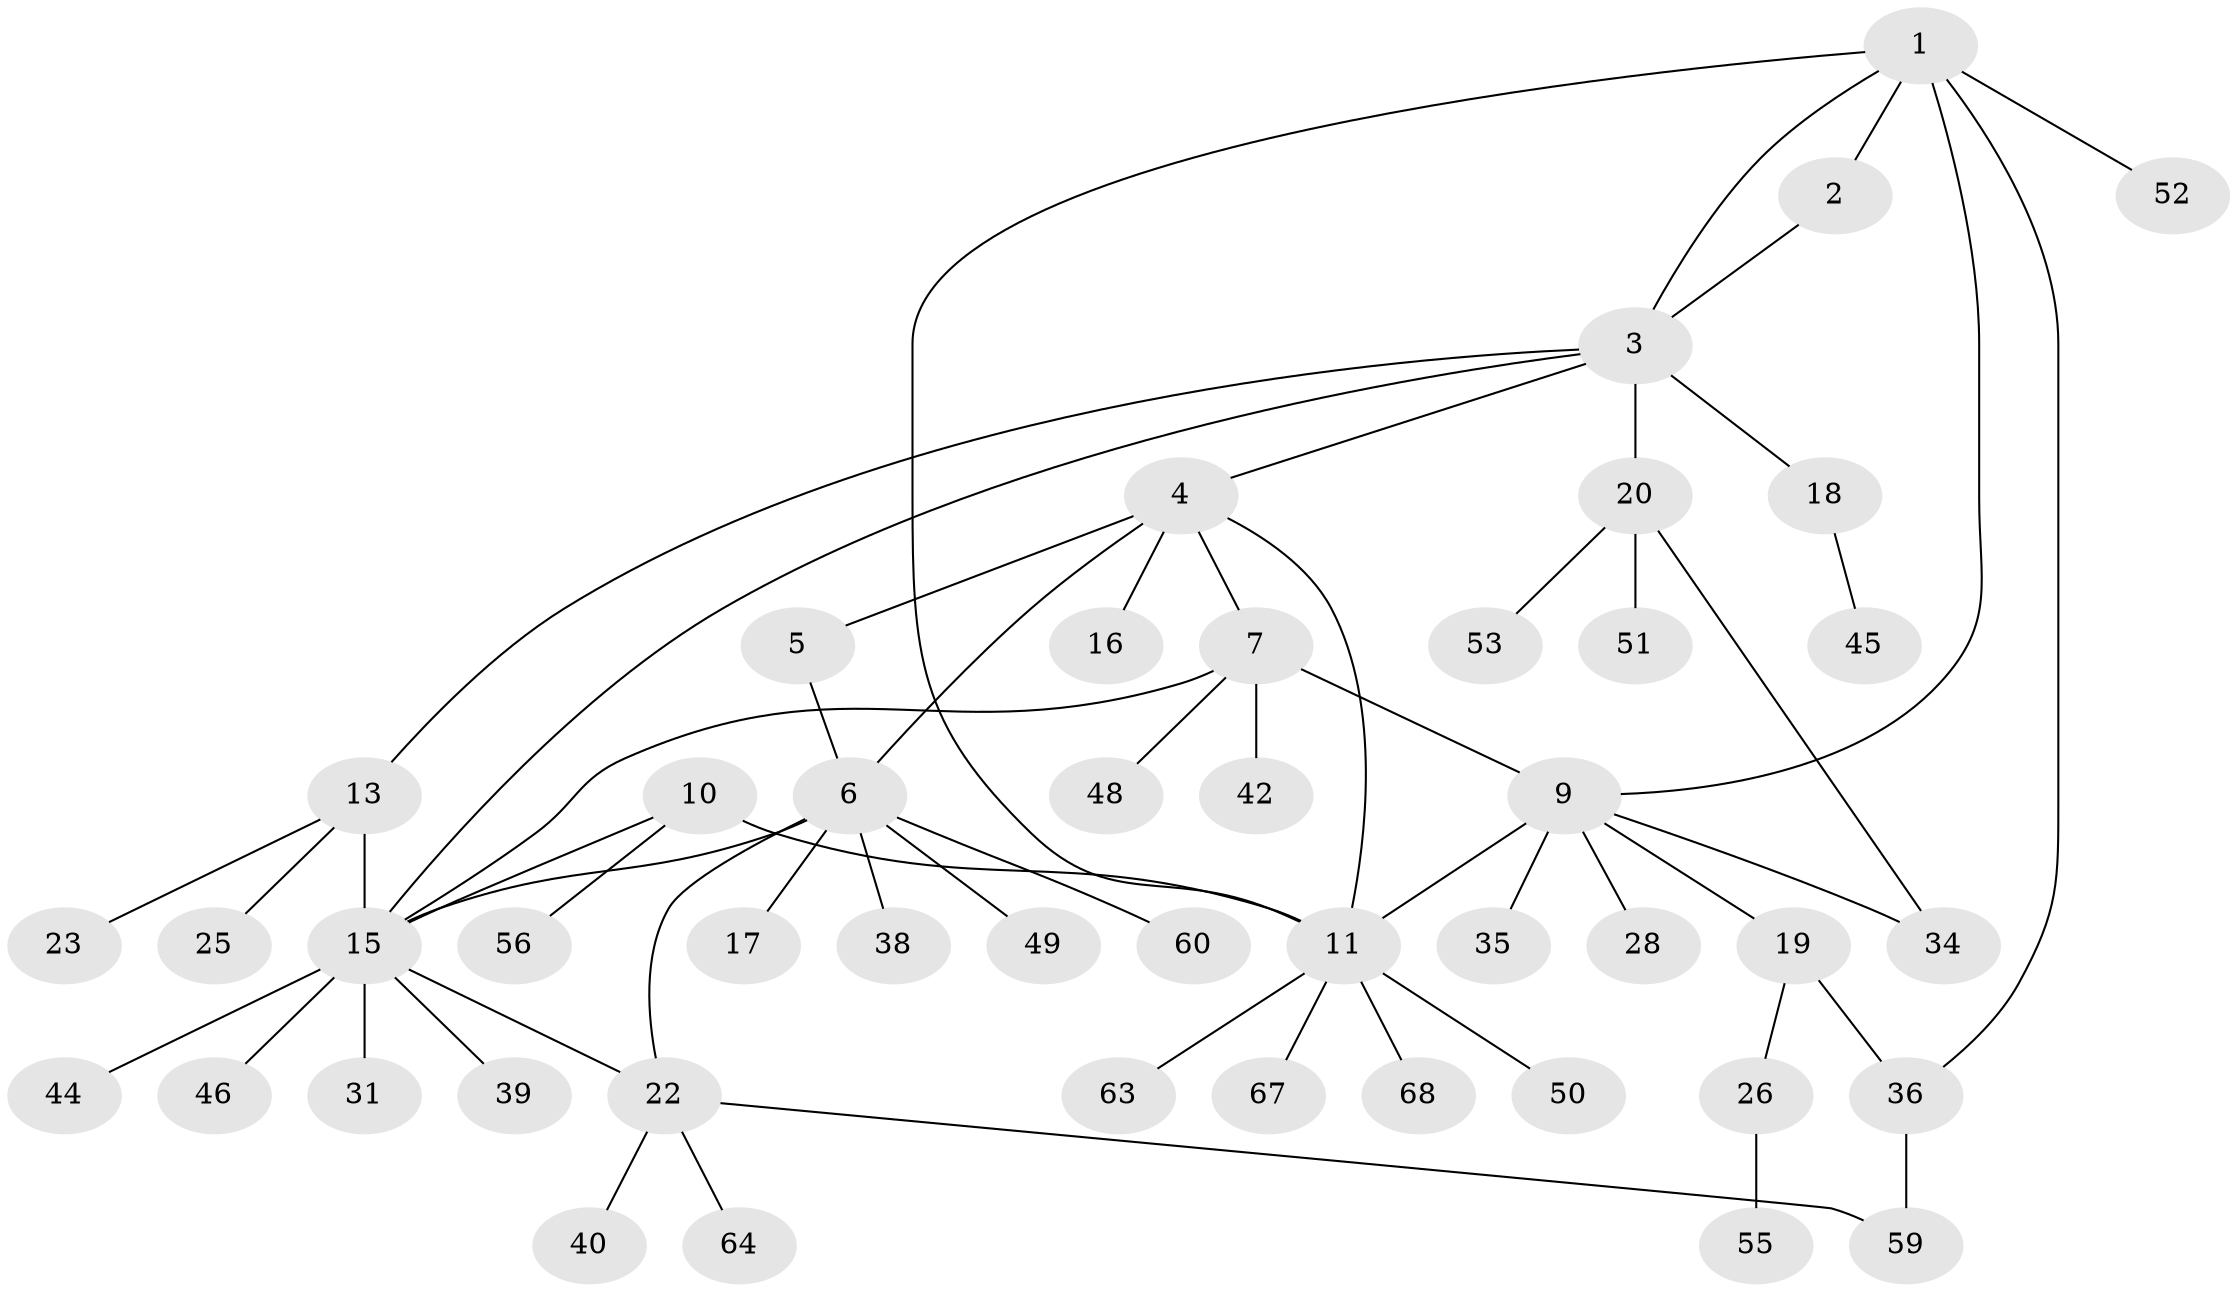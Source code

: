 // Generated by graph-tools (version 1.1) at 2025/24/03/03/25 07:24:11]
// undirected, 47 vertices, 59 edges
graph export_dot {
graph [start="1"]
  node [color=gray90,style=filled];
  1 [super="+41"];
  2;
  3 [super="+33"];
  4 [super="+47"];
  5;
  6 [super="+24"];
  7 [super="+8"];
  9 [super="+30"];
  10 [super="+43"];
  11 [super="+12"];
  13 [super="+14"];
  15 [super="+37"];
  16;
  17;
  18 [super="+21"];
  19 [super="+32"];
  20 [super="+27"];
  22 [super="+61"];
  23 [super="+29"];
  25;
  26;
  28;
  31;
  34;
  35;
  36 [super="+66"];
  38;
  39;
  40;
  42 [super="+54"];
  44;
  45;
  46;
  48;
  49;
  50;
  51 [super="+58"];
  52;
  53;
  55 [super="+57"];
  56;
  59 [super="+65"];
  60 [super="+62"];
  63;
  64;
  67;
  68;
  1 -- 2;
  1 -- 3;
  1 -- 9;
  1 -- 11;
  1 -- 36;
  1 -- 52;
  2 -- 3;
  3 -- 4;
  3 -- 18;
  3 -- 20;
  3 -- 15;
  3 -- 13;
  4 -- 5;
  4 -- 6;
  4 -- 16;
  4 -- 11;
  4 -- 7;
  5 -- 6;
  6 -- 15;
  6 -- 17;
  6 -- 22;
  6 -- 38;
  6 -- 49;
  6 -- 60;
  7 -- 9 [weight=2];
  7 -- 48;
  7 -- 42;
  7 -- 15;
  9 -- 19;
  9 -- 28;
  9 -- 34;
  9 -- 35;
  9 -- 11;
  10 -- 11 [weight=2];
  10 -- 15;
  10 -- 56;
  11 -- 50;
  11 -- 67;
  11 -- 68;
  11 -- 63;
  13 -- 15 [weight=2];
  13 -- 23;
  13 -- 25;
  15 -- 22;
  15 -- 31;
  15 -- 39;
  15 -- 44;
  15 -- 46;
  18 -- 45;
  19 -- 26;
  19 -- 36;
  20 -- 34;
  20 -- 53;
  20 -- 51;
  22 -- 40;
  22 -- 59;
  22 -- 64;
  26 -- 55;
  36 -- 59;
}
